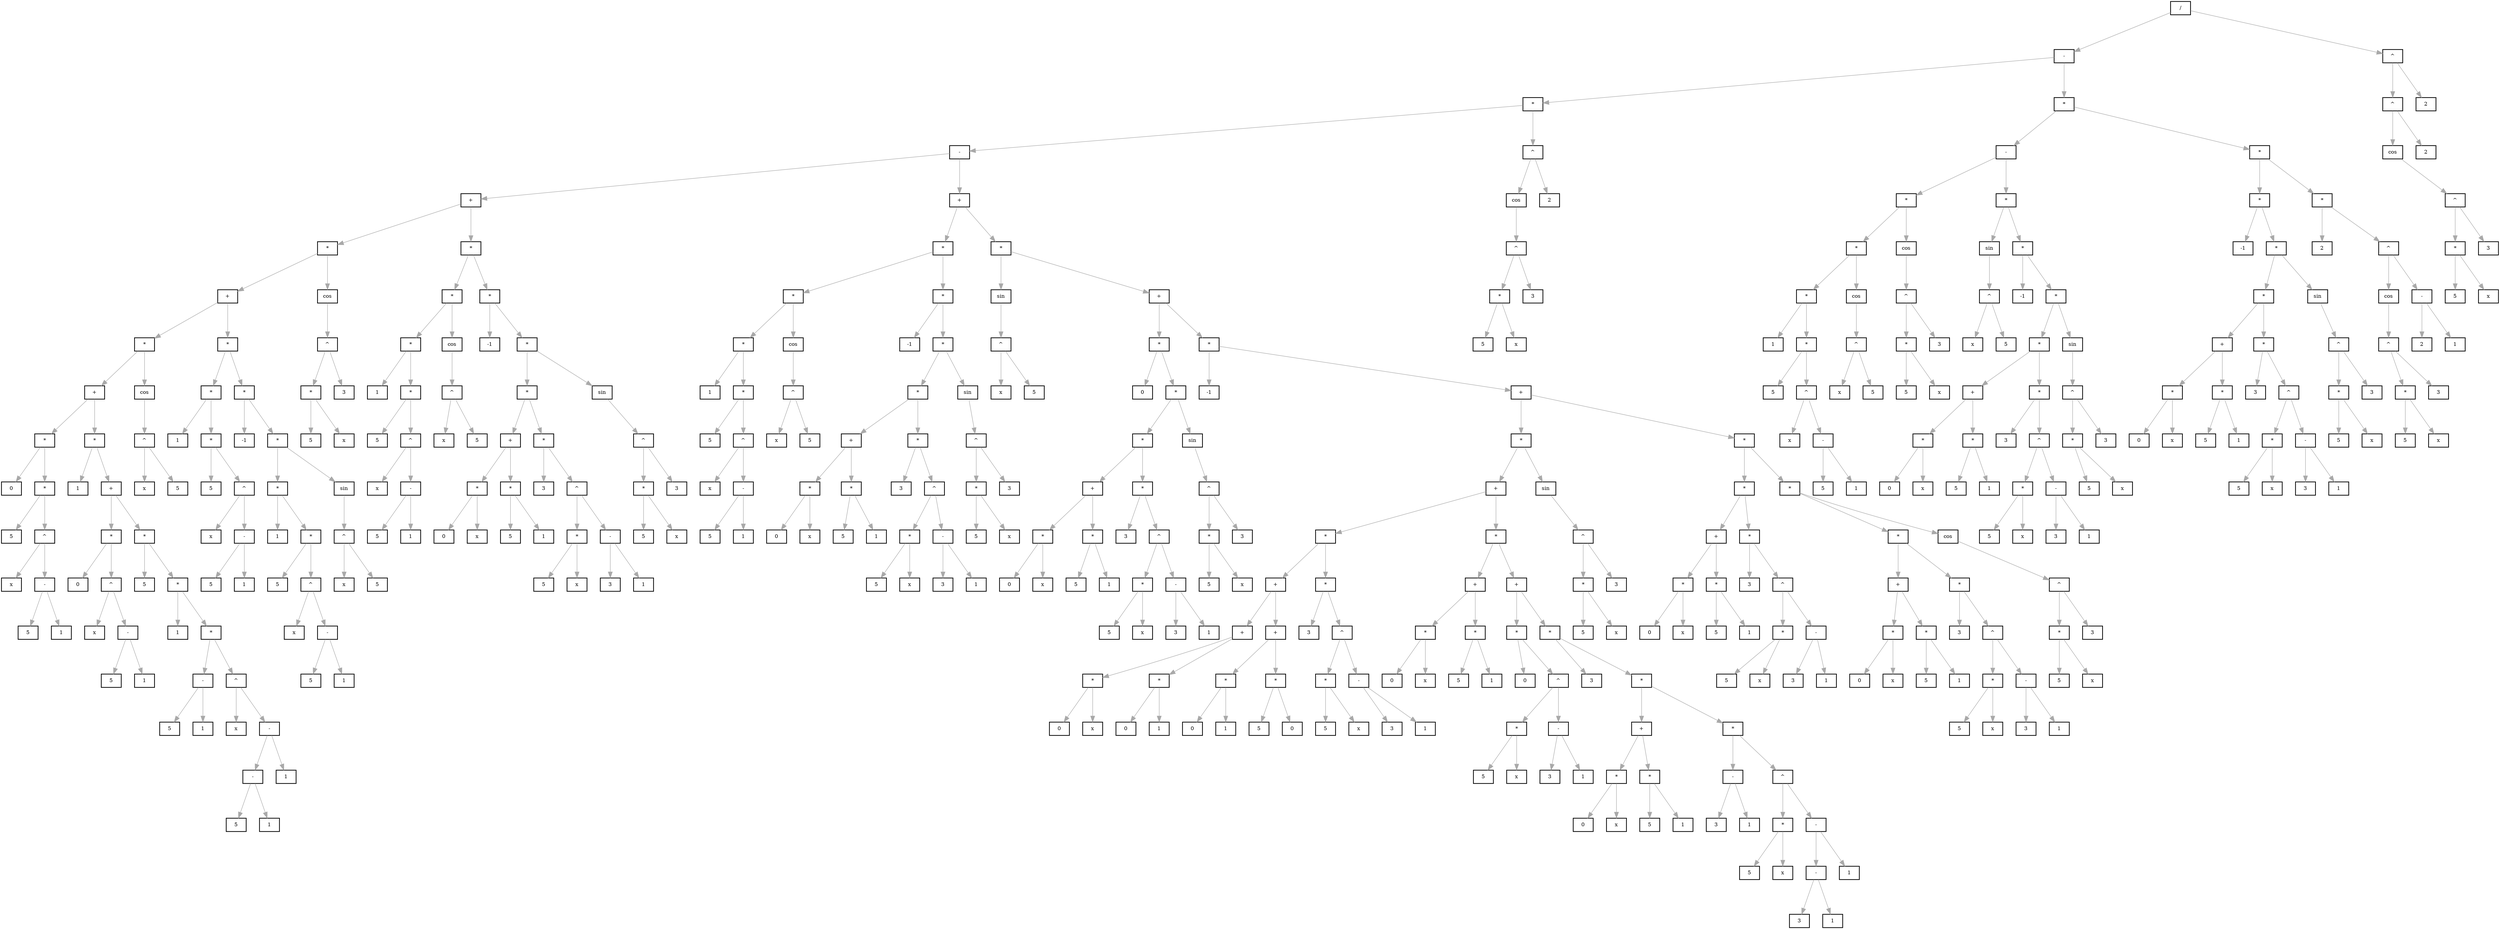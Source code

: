 	digraph
	{
		edge [color     = darkgrey]
		edge [arrowsize = 1.6]
		edge [penwidth  = 1.2]

		graph [penwidth = 2]
		graph [ranksep  = 1.3]
		graph [nodesep  = 0.5]
		graph [style    = "filled"]
		graph [color    = green, fillcolor = lightgreen]

		node [penwidth = 2]
		node [shape    = box]
		node [color    = black, fillcolor = white]

		compound  = true;
		newrank   = true;

		Node0x6000001d9180[label = "/"]
		Node0x6000001d9180 -> Node0x6000001da1a0

		Node0x6000001da1a0[label = "-"]
		Node0x6000001da1a0 -> Node0x6000001d9a80

		Node0x6000001d9a80[label = "*"]
		Node0x6000001d9a80 -> Node0x6000001d9940

		Node0x6000001d9940[label = "-"]
		Node0x6000001d9940 -> Node0x6000001d9160

		Node0x6000001d9160[label = "+"]
		Node0x6000001d9160 -> Node0x6000001da440

		Node0x6000001da440[label = "*"]
		Node0x6000001da440 -> Node0x6000001d99a0

		Node0x6000001d99a0[label = "+"]
		Node0x6000001d99a0 -> Node0x6000001da720

		Node0x6000001da720[label = "*"]
		Node0x6000001da720 -> Node0x6000001da300

		Node0x6000001da300[label = "+"]
		Node0x6000001da300 -> Node0x6000001da9c0

		Node0x6000001da9c0[label = "*"]
		Node0x6000001da9c0 -> Node0x6000001da360

		Node0x6000001da360[label = "0"]
		Node0x6000001da9c0 -> Node0x6000001da8e0

		Node0x6000001da8e0[label = "*"]
		Node0x6000001da8e0 -> Node0x6000001da900

		Node0x6000001da900[label = "5"]
		Node0x6000001da8e0 -> Node0x6000001da920

		Node0x6000001da920[label = "^"]
		Node0x6000001da920 -> Node0x6000001da940

		Node0x6000001da940[label = "x"]
		Node0x6000001da920 -> Node0x6000001da960

		Node0x6000001da960[label = "-"]
		Node0x6000001da960 -> Node0x6000001da980

		Node0x6000001da980[label = "5"]
		Node0x6000001da960 -> Node0x6000001da9a0

		Node0x6000001da9a0[label = "1"]
		Node0x6000001da300 -> Node0x6000001daa40

		Node0x6000001daa40[label = "*"]
		Node0x6000001daa40 -> Node0x6000001da9e0

		Node0x6000001da9e0[label = "1"]
		Node0x6000001daa40 -> Node0x6000001daa20

		Node0x6000001daa20[label = "+"]
		Node0x6000001daa20 -> Node0x6000001dab00

		Node0x6000001dab00[label = "*"]
		Node0x6000001dab00 -> Node0x6000001da8c0

		Node0x6000001da8c0[label = "0"]
		Node0x6000001dab00 -> Node0x6000001da680

		Node0x6000001da680[label = "^"]
		Node0x6000001da680 -> Node0x6000001daa80

		Node0x6000001daa80[label = "x"]
		Node0x6000001da680 -> Node0x6000001daaa0

		Node0x6000001daaa0[label = "-"]
		Node0x6000001daaa0 -> Node0x6000001daac0

		Node0x6000001daac0[label = "5"]
		Node0x6000001daaa0 -> Node0x6000001daae0

		Node0x6000001daae0[label = "1"]
		Node0x6000001daa20 -> Node0x6000001dab80

		Node0x6000001dab80[label = "*"]
		Node0x6000001dab80 -> Node0x6000001dab20

		Node0x6000001dab20[label = "5"]
		Node0x6000001dab80 -> Node0x6000001dab60

		Node0x6000001dab60[label = "*"]
		Node0x6000001dab60 -> Node0x6000001daa60

		Node0x6000001daa60[label = "1"]
		Node0x6000001dab60 -> Node0x6000001dace0

		Node0x6000001dace0[label = "*"]
		Node0x6000001dace0 -> Node0x6000001daa00

		Node0x6000001daa00[label = "-"]
		Node0x6000001daa00 -> Node0x6000001dabc0

		Node0x6000001dabc0[label = "5"]
		Node0x6000001daa00 -> Node0x6000001dabe0

		Node0x6000001dabe0[label = "1"]
		Node0x6000001dace0 -> Node0x6000001dacc0

		Node0x6000001dacc0[label = "^"]
		Node0x6000001dacc0 -> Node0x6000001dac00

		Node0x6000001dac00[label = "x"]
		Node0x6000001dacc0 -> Node0x6000001daca0

		Node0x6000001daca0[label = "-"]
		Node0x6000001daca0 -> Node0x6000001dac20

		Node0x6000001dac20[label = "-"]
		Node0x6000001dac20 -> Node0x6000001dac40

		Node0x6000001dac40[label = "5"]
		Node0x6000001dac20 -> Node0x6000001dac60

		Node0x6000001dac60[label = "1"]
		Node0x6000001daca0 -> Node0x6000001dac80

		Node0x6000001dac80[label = "1"]
		Node0x6000001da720 -> Node0x6000001da6a0

		Node0x6000001da6a0[label = "cos"]
		Node0x6000001da6a0 -> Node0x6000001da6c0

		Node0x6000001da6c0[label = "^"]
		Node0x6000001da6c0 -> Node0x6000001da6e0

		Node0x6000001da6e0[label = "x"]
		Node0x6000001da6c0 -> Node0x6000001da700

		Node0x6000001da700[label = "5"]
		Node0x6000001d99a0 -> Node0x6000001da8a0

		Node0x6000001da8a0[label = "*"]
		Node0x6000001da8a0 -> Node0x6000001da740

		Node0x6000001da740[label = "*"]
		Node0x6000001da740 -> Node0x6000001da760

		Node0x6000001da760[label = "1"]
		Node0x6000001da740 -> Node0x6000001da780

		Node0x6000001da780[label = "*"]
		Node0x6000001da780 -> Node0x6000001da7a0

		Node0x6000001da7a0[label = "5"]
		Node0x6000001da780 -> Node0x6000001da7c0

		Node0x6000001da7c0[label = "^"]
		Node0x6000001da7c0 -> Node0x6000001da7e0

		Node0x6000001da7e0[label = "x"]
		Node0x6000001da7c0 -> Node0x6000001da800

		Node0x6000001da800[label = "-"]
		Node0x6000001da800 -> Node0x6000001da820

		Node0x6000001da820[label = "5"]
		Node0x6000001da800 -> Node0x6000001da840

		Node0x6000001da840[label = "1"]
		Node0x6000001da8a0 -> Node0x6000001da880

		Node0x6000001da880[label = "*"]
		Node0x6000001da880 -> Node0x6000001dad00

		Node0x6000001dad00[label = "-1"]
		Node0x6000001da880 -> Node0x6000001dada0

		Node0x6000001dada0[label = "*"]
		Node0x6000001dada0 -> Node0x6000001dab40

		Node0x6000001dab40[label = "*"]
		Node0x6000001dab40 -> Node0x6000001da860

		Node0x6000001da860[label = "1"]
		Node0x6000001dab40 -> Node0x6000001daea0

		Node0x6000001daea0[label = "*"]
		Node0x6000001daea0 -> Node0x6000001dade0

		Node0x6000001dade0[label = "5"]
		Node0x6000001daea0 -> Node0x6000001dae80

		Node0x6000001dae80[label = "^"]
		Node0x6000001dae80 -> Node0x6000001dae00

		Node0x6000001dae00[label = "x"]
		Node0x6000001dae80 -> Node0x6000001dae60

		Node0x6000001dae60[label = "-"]
		Node0x6000001dae60 -> Node0x6000001dae20

		Node0x6000001dae20[label = "5"]
		Node0x6000001dae60 -> Node0x6000001dae40

		Node0x6000001dae40[label = "1"]
		Node0x6000001dada0 -> Node0x6000001dad80

		Node0x6000001dad80[label = "sin"]
		Node0x6000001dad80 -> Node0x6000001dad20

		Node0x6000001dad20[label = "^"]
		Node0x6000001dad20 -> Node0x6000001dad40

		Node0x6000001dad40[label = "x"]
		Node0x6000001dad20 -> Node0x6000001dad60

		Node0x6000001dad60[label = "5"]
		Node0x6000001da440 -> Node0x6000001da380

		Node0x6000001da380[label = "cos"]
		Node0x6000001da380 -> Node0x6000001da3a0

		Node0x6000001da3a0[label = "^"]
		Node0x6000001da3a0 -> Node0x6000001da3c0

		Node0x6000001da3c0[label = "*"]
		Node0x6000001da3c0 -> Node0x6000001da3e0

		Node0x6000001da3e0[label = "5"]
		Node0x6000001da3c0 -> Node0x6000001da400

		Node0x6000001da400[label = "x"]
		Node0x6000001da3a0 -> Node0x6000001da420

		Node0x6000001da420[label = "3"]
		Node0x6000001d9160 -> Node0x6000001da660

		Node0x6000001da660[label = "*"]
		Node0x6000001da660 -> Node0x6000001da460

		Node0x6000001da460[label = "*"]
		Node0x6000001da460 -> Node0x6000001da480

		Node0x6000001da480[label = "*"]
		Node0x6000001da480 -> Node0x6000001da4a0

		Node0x6000001da4a0[label = "1"]
		Node0x6000001da480 -> Node0x6000001da4c0

		Node0x6000001da4c0[label = "*"]
		Node0x6000001da4c0 -> Node0x6000001da4e0

		Node0x6000001da4e0[label = "5"]
		Node0x6000001da4c0 -> Node0x6000001da500

		Node0x6000001da500[label = "^"]
		Node0x6000001da500 -> Node0x6000001da520

		Node0x6000001da520[label = "x"]
		Node0x6000001da500 -> Node0x6000001da540

		Node0x6000001da540[label = "-"]
		Node0x6000001da540 -> Node0x6000001da560

		Node0x6000001da560[label = "5"]
		Node0x6000001da540 -> Node0x6000001da580

		Node0x6000001da580[label = "1"]
		Node0x6000001da460 -> Node0x6000001da5a0

		Node0x6000001da5a0[label = "cos"]
		Node0x6000001da5a0 -> Node0x6000001da5c0

		Node0x6000001da5c0[label = "^"]
		Node0x6000001da5c0 -> Node0x6000001da5e0

		Node0x6000001da5e0[label = "x"]
		Node0x6000001da5c0 -> Node0x6000001da600

		Node0x6000001da600[label = "5"]
		Node0x6000001da660 -> Node0x6000001da640

		Node0x6000001da640[label = "*"]
		Node0x6000001da640 -> Node0x6000001daec0

		Node0x6000001daec0[label = "-1"]
		Node0x6000001da640 -> Node0x6000001dafa0

		Node0x6000001dafa0[label = "*"]
		Node0x6000001dafa0 -> Node0x6000001daba0

		Node0x6000001daba0[label = "*"]
		Node0x6000001daba0 -> Node0x6000001da620

		Node0x6000001da620[label = "+"]
		Node0x6000001da620 -> Node0x6000001db140

		Node0x6000001db140[label = "*"]
		Node0x6000001db140 -> Node0x6000001dadc0

		Node0x6000001dadc0[label = "0"]
		Node0x6000001db140 -> Node0x6000001db120

		Node0x6000001db120[label = "x"]
		Node0x6000001da620 -> Node0x6000001db1c0

		Node0x6000001db1c0[label = "*"]
		Node0x6000001db1c0 -> Node0x6000001db160

		Node0x6000001db160[label = "5"]
		Node0x6000001db1c0 -> Node0x6000001db1a0

		Node0x6000001db1a0[label = "1"]
		Node0x6000001daba0 -> Node0x6000001db0e0

		Node0x6000001db0e0[label = "*"]
		Node0x6000001db0e0 -> Node0x6000001dafe0

		Node0x6000001dafe0[label = "3"]
		Node0x6000001db0e0 -> Node0x6000001db0c0

		Node0x6000001db0c0[label = "^"]
		Node0x6000001db0c0 -> Node0x6000001db000

		Node0x6000001db000[label = "*"]
		Node0x6000001db000 -> Node0x6000001db020

		Node0x6000001db020[label = "5"]
		Node0x6000001db000 -> Node0x6000001db040

		Node0x6000001db040[label = "x"]
		Node0x6000001db0c0 -> Node0x6000001db0a0

		Node0x6000001db0a0[label = "-"]
		Node0x6000001db0a0 -> Node0x6000001db060

		Node0x6000001db060[label = "3"]
		Node0x6000001db0a0 -> Node0x6000001db080

		Node0x6000001db080[label = "1"]
		Node0x6000001dafa0 -> Node0x6000001daf80

		Node0x6000001daf80[label = "sin"]
		Node0x6000001daf80 -> Node0x6000001daee0

		Node0x6000001daee0[label = "^"]
		Node0x6000001daee0 -> Node0x6000001daf00

		Node0x6000001daf00[label = "*"]
		Node0x6000001daf00 -> Node0x6000001daf20

		Node0x6000001daf20[label = "5"]
		Node0x6000001daf00 -> Node0x6000001daf40

		Node0x6000001daf40[label = "x"]
		Node0x6000001daee0 -> Node0x6000001daf60

		Node0x6000001daf60[label = "3"]
		Node0x6000001d9940 -> Node0x6000001da340

		Node0x6000001da340[label = "+"]
		Node0x6000001da340 -> Node0x6000001db500

		Node0x6000001db500[label = "*"]
		Node0x6000001db500 -> Node0x6000001db180

		Node0x6000001db180[label = "*"]
		Node0x6000001db180 -> Node0x6000001da320

		Node0x6000001da320[label = "*"]
		Node0x6000001da320 -> Node0x6000001db1e0

		Node0x6000001db1e0[label = "1"]
		Node0x6000001da320 -> Node0x6000001db780

		Node0x6000001db780[label = "*"]
		Node0x6000001db780 -> Node0x6000001db6c0

		Node0x6000001db6c0[label = "5"]
		Node0x6000001db780 -> Node0x6000001db760

		Node0x6000001db760[label = "^"]
		Node0x6000001db760 -> Node0x6000001db6e0

		Node0x6000001db6e0[label = "x"]
		Node0x6000001db760 -> Node0x6000001db740

		Node0x6000001db740[label = "-"]
		Node0x6000001db740 -> Node0x6000001db700

		Node0x6000001db700[label = "5"]
		Node0x6000001db740 -> Node0x6000001db720

		Node0x6000001db720[label = "1"]
		Node0x6000001db180 -> Node0x6000001db680

		Node0x6000001db680[label = "cos"]
		Node0x6000001db680 -> Node0x6000001db620

		Node0x6000001db620[label = "^"]
		Node0x6000001db620 -> Node0x6000001db640

		Node0x6000001db640[label = "x"]
		Node0x6000001db620 -> Node0x6000001db660

		Node0x6000001db660[label = "5"]
		Node0x6000001db500 -> Node0x6000001db100

		Node0x6000001db100[label = "*"]
		Node0x6000001db100 -> Node0x6000001dafc0

		Node0x6000001dafc0[label = "-1"]
		Node0x6000001db100 -> Node0x6000001db200

		Node0x6000001db200[label = "*"]
		Node0x6000001db200 -> Node0x6000001db220

		Node0x6000001db220[label = "*"]
		Node0x6000001db220 -> Node0x6000001db240

		Node0x6000001db240[label = "+"]
		Node0x6000001db240 -> Node0x6000001db260

		Node0x6000001db260[label = "*"]
		Node0x6000001db260 -> Node0x6000001db280

		Node0x6000001db280[label = "0"]
		Node0x6000001db260 -> Node0x6000001db2a0

		Node0x6000001db2a0[label = "x"]
		Node0x6000001db240 -> Node0x6000001db2c0

		Node0x6000001db2c0[label = "*"]
		Node0x6000001db2c0 -> Node0x6000001db2e0

		Node0x6000001db2e0[label = "5"]
		Node0x6000001db2c0 -> Node0x6000001db300

		Node0x6000001db300[label = "1"]
		Node0x6000001db220 -> Node0x6000001db320

		Node0x6000001db320[label = "*"]
		Node0x6000001db320 -> Node0x6000001db340

		Node0x6000001db340[label = "3"]
		Node0x6000001db320 -> Node0x6000001db360

		Node0x6000001db360[label = "^"]
		Node0x6000001db360 -> Node0x6000001db380

		Node0x6000001db380[label = "*"]
		Node0x6000001db380 -> Node0x6000001db3a0

		Node0x6000001db3a0[label = "5"]
		Node0x6000001db380 -> Node0x6000001db3c0

		Node0x6000001db3c0[label = "x"]
		Node0x6000001db360 -> Node0x6000001db3e0

		Node0x6000001db3e0[label = "-"]
		Node0x6000001db3e0 -> Node0x6000001db400

		Node0x6000001db400[label = "3"]
		Node0x6000001db3e0 -> Node0x6000001db420

		Node0x6000001db420[label = "1"]
		Node0x6000001db200 -> Node0x6000001db440

		Node0x6000001db440[label = "sin"]
		Node0x6000001db440 -> Node0x6000001db460

		Node0x6000001db460[label = "^"]
		Node0x6000001db460 -> Node0x6000001db480

		Node0x6000001db480[label = "*"]
		Node0x6000001db480 -> Node0x6000001db4a0

		Node0x6000001db4a0[label = "5"]
		Node0x6000001db480 -> Node0x6000001db4c0

		Node0x6000001db4c0[label = "x"]
		Node0x6000001db460 -> Node0x6000001db4e0

		Node0x6000001db4e0[label = "3"]
		Node0x6000001da340 -> Node0x6000001db5e0

		Node0x6000001db5e0[label = "*"]
		Node0x6000001db5e0 -> Node0x6000001db520

		Node0x6000001db520[label = "sin"]
		Node0x6000001db520 -> Node0x6000001db540

		Node0x6000001db540[label = "^"]
		Node0x6000001db540 -> Node0x6000001db560

		Node0x6000001db560[label = "x"]
		Node0x6000001db540 -> Node0x6000001db580

		Node0x6000001db580[label = "5"]
		Node0x6000001db5e0 -> Node0x6000001db5c0

		Node0x6000001db5c0[label = "+"]
		Node0x6000001db5c0 -> Node0x6000001dbaa0

		Node0x6000001dbaa0[label = "*"]
		Node0x6000001dbaa0 -> Node0x6000001db6a0

		Node0x6000001db6a0[label = "0"]
		Node0x6000001dbaa0 -> Node0x6000001db600

		Node0x6000001db600[label = "*"]
		Node0x6000001db600 -> Node0x6000001db7c0

		Node0x6000001db7c0[label = "*"]
		Node0x6000001db7c0 -> Node0x6000001db7e0

		Node0x6000001db7e0[label = "+"]
		Node0x6000001db7e0 -> Node0x6000001db800

		Node0x6000001db800[label = "*"]
		Node0x6000001db800 -> Node0x6000001db820

		Node0x6000001db820[label = "0"]
		Node0x6000001db800 -> Node0x6000001db840

		Node0x6000001db840[label = "x"]
		Node0x6000001db7e0 -> Node0x6000001db860

		Node0x6000001db860[label = "*"]
		Node0x6000001db860 -> Node0x6000001db880

		Node0x6000001db880[label = "5"]
		Node0x6000001db860 -> Node0x6000001db8a0

		Node0x6000001db8a0[label = "1"]
		Node0x6000001db7c0 -> Node0x6000001db8c0

		Node0x6000001db8c0[label = "*"]
		Node0x6000001db8c0 -> Node0x6000001db8e0

		Node0x6000001db8e0[label = "3"]
		Node0x6000001db8c0 -> Node0x6000001db900

		Node0x6000001db900[label = "^"]
		Node0x6000001db900 -> Node0x6000001db920

		Node0x6000001db920[label = "*"]
		Node0x6000001db920 -> Node0x6000001db940

		Node0x6000001db940[label = "5"]
		Node0x6000001db920 -> Node0x6000001db960

		Node0x6000001db960[label = "x"]
		Node0x6000001db900 -> Node0x6000001db980

		Node0x6000001db980[label = "-"]
		Node0x6000001db980 -> Node0x6000001db9a0

		Node0x6000001db9a0[label = "3"]
		Node0x6000001db980 -> Node0x6000001db9c0

		Node0x6000001db9c0[label = "1"]
		Node0x6000001db600 -> Node0x6000001db9e0

		Node0x6000001db9e0[label = "sin"]
		Node0x6000001db9e0 -> Node0x6000001dba00

		Node0x6000001dba00[label = "^"]
		Node0x6000001dba00 -> Node0x6000001dba20

		Node0x6000001dba20[label = "*"]
		Node0x6000001dba20 -> Node0x6000001dba40

		Node0x6000001dba40[label = "5"]
		Node0x6000001dba20 -> Node0x6000001dba60

		Node0x6000001dba60[label = "x"]
		Node0x6000001dba00 -> Node0x6000001dba80

		Node0x6000001dba80[label = "3"]
		Node0x6000001db5c0 -> Node0x6000001dbb20

		Node0x6000001dbb20[label = "*"]
		Node0x6000001dbb20 -> Node0x6000001dbac0

		Node0x6000001dbac0[label = "-1"]
		Node0x6000001dbb20 -> Node0x6000001dbb00

		Node0x6000001dbb00[label = "+"]
		Node0x6000001dbb00 -> Node0x6000001dbc00

		Node0x6000001dbc00[label = "*"]
		Node0x6000001dbc00 -> Node0x6000001db7a0

		Node0x6000001db7a0[label = "+"]
		Node0x6000001db7a0 -> Node0x6000001dbfe0

		Node0x6000001dbfe0[label = "*"]
		Node0x6000001dbfe0 -> Node0x6000001dbae0

		Node0x6000001dbae0[label = "+"]
		Node0x6000001dbae0 -> Node0x6000001d0160

		Node0x6000001d0160[label = "+"]
		Node0x6000001d0160 -> Node0x6000001d0220

		Node0x6000001d0220[label = "*"]
		Node0x6000001d0220 -> Node0x6000001d01e0

		Node0x6000001d01e0[label = "0"]
		Node0x6000001d0220 -> Node0x6000001d0200

		Node0x6000001d0200[label = "x"]
		Node0x6000001d0160 -> Node0x6000001d02a0

		Node0x6000001d02a0[label = "*"]
		Node0x6000001d02a0 -> Node0x6000001d0240

		Node0x6000001d0240[label = "0"]
		Node0x6000001d02a0 -> Node0x6000001d0280

		Node0x6000001d0280[label = "1"]
		Node0x6000001dbae0 -> Node0x6000001d01a0

		Node0x6000001d01a0[label = "+"]
		Node0x6000001d01a0 -> Node0x6000001d0140

		Node0x6000001d0140[label = "*"]
		Node0x6000001d0140 -> Node0x6000001d0260

		Node0x6000001d0260[label = "0"]
		Node0x6000001d0140 -> Node0x6000001d01c0

		Node0x6000001d01c0[label = "1"]
		Node0x6000001d01a0 -> Node0x6000001d0340

		Node0x6000001d0340[label = "*"]
		Node0x6000001d0340 -> Node0x6000001d02e0

		Node0x6000001d02e0[label = "5"]
		Node0x6000001d0340 -> Node0x6000001d0320

		Node0x6000001d0320[label = "0"]
		Node0x6000001dbfe0 -> Node0x6000001dbec0

		Node0x6000001dbec0[label = "*"]
		Node0x6000001dbec0 -> Node0x6000001dbee0

		Node0x6000001dbee0[label = "3"]
		Node0x6000001dbec0 -> Node0x6000001dbf00

		Node0x6000001dbf00[label = "^"]
		Node0x6000001dbf00 -> Node0x6000001dbf20

		Node0x6000001dbf20[label = "*"]
		Node0x6000001dbf20 -> Node0x6000001dbf40

		Node0x6000001dbf40[label = "5"]
		Node0x6000001dbf20 -> Node0x6000001dbf60

		Node0x6000001dbf60[label = "x"]
		Node0x6000001dbf00 -> Node0x6000001dbf80

		Node0x6000001dbf80[label = "-"]
		Node0x6000001dbf80 -> Node0x6000001dbfa0

		Node0x6000001dbfa0[label = "3"]
		Node0x6000001dbf80 -> Node0x6000001dbfc0

		Node0x6000001dbfc0[label = "1"]
		Node0x6000001db7a0 -> Node0x6000001d0120

		Node0x6000001d0120[label = "*"]
		Node0x6000001d0120 -> Node0x6000001d0000

		Node0x6000001d0000[label = "+"]
		Node0x6000001d0000 -> Node0x6000001d0020

		Node0x6000001d0020[label = "*"]
		Node0x6000001d0020 -> Node0x6000001d0040

		Node0x6000001d0040[label = "0"]
		Node0x6000001d0020 -> Node0x6000001d0060

		Node0x6000001d0060[label = "x"]
		Node0x6000001d0000 -> Node0x6000001d0080

		Node0x6000001d0080[label = "*"]
		Node0x6000001d0080 -> Node0x6000001d00a0

		Node0x6000001d00a0[label = "5"]
		Node0x6000001d0080 -> Node0x6000001d00c0

		Node0x6000001d00c0[label = "1"]
		Node0x6000001d0120 -> Node0x6000001d0100

		Node0x6000001d0100[label = "+"]
		Node0x6000001d0100 -> Node0x6000001dc320

		Node0x6000001dc320[label = "*"]
		Node0x6000001dc320 -> Node0x6000001dc220

		Node0x6000001dc220[label = "0"]
		Node0x6000001dc320 -> Node0x6000001dc240

		Node0x6000001dc240[label = "^"]
		Node0x6000001dc240 -> Node0x6000001dc260

		Node0x6000001dc260[label = "*"]
		Node0x6000001dc260 -> Node0x6000001dc280

		Node0x6000001dc280[label = "5"]
		Node0x6000001dc260 -> Node0x6000001dc2a0

		Node0x6000001dc2a0[label = "x"]
		Node0x6000001dc240 -> Node0x6000001dc2c0

		Node0x6000001dc2c0[label = "-"]
		Node0x6000001dc2c0 -> Node0x6000001dc2e0

		Node0x6000001dc2e0[label = "3"]
		Node0x6000001dc2c0 -> Node0x6000001dc300

		Node0x6000001dc300[label = "1"]
		Node0x6000001d0100 -> Node0x6000001dc3a0

		Node0x6000001dc3a0[label = "*"]
		Node0x6000001dc3a0 -> Node0x6000001dc340

		Node0x6000001dc340[label = "3"]
		Node0x6000001dc3a0 -> Node0x6000001dc380

		Node0x6000001dc380[label = "*"]
		Node0x6000001dc380 -> Node0x6000001dc180

		Node0x6000001dc180[label = "+"]
		Node0x6000001dc180 -> Node0x6000001dc5c0

		Node0x6000001dc5c0[label = "*"]
		Node0x6000001dc5c0 -> Node0x6000001dc360

		Node0x6000001dc360[label = "0"]
		Node0x6000001dc5c0 -> Node0x6000001dc5a0

		Node0x6000001dc5a0[label = "x"]
		Node0x6000001dc180 -> Node0x6000001dc640

		Node0x6000001dc640[label = "*"]
		Node0x6000001dc640 -> Node0x6000001dc5e0

		Node0x6000001dc5e0[label = "5"]
		Node0x6000001dc640 -> Node0x6000001dc620

		Node0x6000001dc620[label = "1"]
		Node0x6000001dc380 -> Node0x6000001dc560

		Node0x6000001dc560[label = "*"]
		Node0x6000001dc560 -> Node0x6000001dc3e0

		Node0x6000001dc3e0[label = "-"]
		Node0x6000001dc3e0 -> Node0x6000001dc400

		Node0x6000001dc400[label = "3"]
		Node0x6000001dc3e0 -> Node0x6000001dc420

		Node0x6000001dc420[label = "1"]
		Node0x6000001dc560 -> Node0x6000001dc540

		Node0x6000001dc540[label = "^"]
		Node0x6000001dc540 -> Node0x6000001dc440

		Node0x6000001dc440[label = "*"]
		Node0x6000001dc440 -> Node0x6000001dc460

		Node0x6000001dc460[label = "5"]
		Node0x6000001dc440 -> Node0x6000001dc480

		Node0x6000001dc480[label = "x"]
		Node0x6000001dc540 -> Node0x6000001dc520

		Node0x6000001dc520[label = "-"]
		Node0x6000001dc520 -> Node0x6000001dc4a0

		Node0x6000001dc4a0[label = "-"]
		Node0x6000001dc4a0 -> Node0x6000001dc4c0

		Node0x6000001dc4c0[label = "3"]
		Node0x6000001dc4a0 -> Node0x6000001dc4e0

		Node0x6000001dc4e0[label = "1"]
		Node0x6000001dc520 -> Node0x6000001dc500

		Node0x6000001dc500[label = "1"]
		Node0x6000001dbc00 -> Node0x6000001db5a0

		Node0x6000001db5a0[label = "sin"]
		Node0x6000001db5a0 -> Node0x6000001dbb60

		Node0x6000001dbb60[label = "^"]
		Node0x6000001dbb60 -> Node0x6000001dbb80

		Node0x6000001dbb80[label = "*"]
		Node0x6000001dbb80 -> Node0x6000001dbba0

		Node0x6000001dbba0[label = "5"]
		Node0x6000001dbb80 -> Node0x6000001dbbc0

		Node0x6000001dbbc0[label = "x"]
		Node0x6000001dbb60 -> Node0x6000001dbbe0

		Node0x6000001dbbe0[label = "3"]
		Node0x6000001dbb00 -> Node0x6000001dbe80

		Node0x6000001dbe80[label = "*"]
		Node0x6000001dbe80 -> Node0x6000001dbc20

		Node0x6000001dbc20[label = "*"]
		Node0x6000001dbc20 -> Node0x6000001dbc40

		Node0x6000001dbc40[label = "+"]
		Node0x6000001dbc40 -> Node0x6000001dbc60

		Node0x6000001dbc60[label = "*"]
		Node0x6000001dbc60 -> Node0x6000001dbc80

		Node0x6000001dbc80[label = "0"]
		Node0x6000001dbc60 -> Node0x6000001dbca0

		Node0x6000001dbca0[label = "x"]
		Node0x6000001dbc40 -> Node0x6000001dbcc0

		Node0x6000001dbcc0[label = "*"]
		Node0x6000001dbcc0 -> Node0x6000001dbce0

		Node0x6000001dbce0[label = "5"]
		Node0x6000001dbcc0 -> Node0x6000001dbd00

		Node0x6000001dbd00[label = "1"]
		Node0x6000001dbc20 -> Node0x6000001dbd20

		Node0x6000001dbd20[label = "*"]
		Node0x6000001dbd20 -> Node0x6000001dbd40

		Node0x6000001dbd40[label = "3"]
		Node0x6000001dbd20 -> Node0x6000001dbd60

		Node0x6000001dbd60[label = "^"]
		Node0x6000001dbd60 -> Node0x6000001dbd80

		Node0x6000001dbd80[label = "*"]
		Node0x6000001dbd80 -> Node0x6000001dbda0

		Node0x6000001dbda0[label = "5"]
		Node0x6000001dbd80 -> Node0x6000001dbdc0

		Node0x6000001dbdc0[label = "x"]
		Node0x6000001dbd60 -> Node0x6000001dbde0

		Node0x6000001dbde0[label = "-"]
		Node0x6000001dbde0 -> Node0x6000001dbe00

		Node0x6000001dbe00[label = "3"]
		Node0x6000001dbde0 -> Node0x6000001dbe20

		Node0x6000001dbe20[label = "1"]
		Node0x6000001dbe80 -> Node0x6000001dbe60

		Node0x6000001dbe60[label = "*"]
		Node0x6000001dbe60 -> Node0x6000001d0300

		Node0x6000001d0300[label = "*"]
		Node0x6000001d0300 -> Node0x6000001d0400

		Node0x6000001d0400[label = "+"]
		Node0x6000001d0400 -> Node0x6000001d0580

		Node0x6000001d0580[label = "*"]
		Node0x6000001d0580 -> Node0x6000001d00e0

		Node0x6000001d00e0[label = "0"]
		Node0x6000001d0580 -> Node0x6000001d0560

		Node0x6000001d0560[label = "x"]
		Node0x6000001d0400 -> Node0x6000001d0600

		Node0x6000001d0600[label = "*"]
		Node0x6000001d0600 -> Node0x6000001d05a0

		Node0x6000001d05a0[label = "5"]
		Node0x6000001d0600 -> Node0x6000001d05e0

		Node0x6000001d05e0[label = "1"]
		Node0x6000001d0300 -> Node0x6000001d0520

		Node0x6000001d0520[label = "*"]
		Node0x6000001d0520 -> Node0x6000001d0420

		Node0x6000001d0420[label = "3"]
		Node0x6000001d0520 -> Node0x6000001d0500

		Node0x6000001d0500[label = "^"]
		Node0x6000001d0500 -> Node0x6000001d0440

		Node0x6000001d0440[label = "*"]
		Node0x6000001d0440 -> Node0x6000001d0460

		Node0x6000001d0460[label = "5"]
		Node0x6000001d0440 -> Node0x6000001d0480

		Node0x6000001d0480[label = "x"]
		Node0x6000001d0500 -> Node0x6000001d04e0

		Node0x6000001d04e0[label = "-"]
		Node0x6000001d04e0 -> Node0x6000001d04a0

		Node0x6000001d04a0[label = "3"]
		Node0x6000001d04e0 -> Node0x6000001d04c0

		Node0x6000001d04c0[label = "1"]
		Node0x6000001dbe60 -> Node0x6000001d03c0

		Node0x6000001d03c0[label = "cos"]
		Node0x6000001d03c0 -> Node0x6000001d02c0

		Node0x6000001d02c0[label = "^"]
		Node0x6000001d02c0 -> Node0x6000001d0360

		Node0x6000001d0360[label = "*"]
		Node0x6000001d0360 -> Node0x6000001d0180

		Node0x6000001d0180[label = "5"]
		Node0x6000001d0360 -> Node0x6000001d0380

		Node0x6000001d0380[label = "x"]
		Node0x6000001d02c0 -> Node0x6000001d03a0

		Node0x6000001d03a0[label = "3"]
		Node0x6000001d9a80 -> Node0x6000001d98c0

		Node0x6000001d98c0[label = "^"]
		Node0x6000001d98c0 -> Node0x6000001d9780

		Node0x6000001d9780[label = "cos"]
		Node0x6000001d9780 -> Node0x6000001d99c0

		Node0x6000001d99c0[label = "^"]
		Node0x6000001d99c0 -> Node0x6000001d99e0

		Node0x6000001d99e0[label = "*"]
		Node0x6000001d99e0 -> Node0x6000001d9a00

		Node0x6000001d9a00[label = "5"]
		Node0x6000001d99e0 -> Node0x6000001d9a20

		Node0x6000001d9a20[label = "x"]
		Node0x6000001d99c0 -> Node0x6000001d9a40

		Node0x6000001d9a40[label = "3"]
		Node0x6000001d98c0 -> Node0x6000001d9a60

		Node0x6000001d9a60[label = "2"]
		Node0x6000001da1a0 -> Node0x6000001da180

		Node0x6000001da180[label = "*"]
		Node0x6000001da180 -> Node0x6000001d9aa0

		Node0x6000001d9aa0[label = "-"]
		Node0x6000001d9aa0 -> Node0x6000001d9ac0

		Node0x6000001d9ac0[label = "*"]
		Node0x6000001d9ac0 -> Node0x6000001d9ae0

		Node0x6000001d9ae0[label = "*"]
		Node0x6000001d9ae0 -> Node0x6000001d9b00

		Node0x6000001d9b00[label = "*"]
		Node0x6000001d9b00 -> Node0x6000001d9b20

		Node0x6000001d9b20[label = "1"]
		Node0x6000001d9b00 -> Node0x6000001d9b40

		Node0x6000001d9b40[label = "*"]
		Node0x6000001d9b40 -> Node0x6000001d9b60

		Node0x6000001d9b60[label = "5"]
		Node0x6000001d9b40 -> Node0x6000001d9b80

		Node0x6000001d9b80[label = "^"]
		Node0x6000001d9b80 -> Node0x6000001d9ba0

		Node0x6000001d9ba0[label = "x"]
		Node0x6000001d9b80 -> Node0x6000001d9bc0

		Node0x6000001d9bc0[label = "-"]
		Node0x6000001d9bc0 -> Node0x6000001d9be0

		Node0x6000001d9be0[label = "5"]
		Node0x6000001d9bc0 -> Node0x6000001d9c00

		Node0x6000001d9c00[label = "1"]
		Node0x6000001d9ae0 -> Node0x6000001d9c20

		Node0x6000001d9c20[label = "cos"]
		Node0x6000001d9c20 -> Node0x6000001d9c40

		Node0x6000001d9c40[label = "^"]
		Node0x6000001d9c40 -> Node0x6000001d9c60

		Node0x6000001d9c60[label = "x"]
		Node0x6000001d9c40 -> Node0x6000001d9c80

		Node0x6000001d9c80[label = "5"]
		Node0x6000001d9ac0 -> Node0x6000001d9ca0

		Node0x6000001d9ca0[label = "cos"]
		Node0x6000001d9ca0 -> Node0x6000001d9cc0

		Node0x6000001d9cc0[label = "^"]
		Node0x6000001d9cc0 -> Node0x6000001d9ce0

		Node0x6000001d9ce0[label = "*"]
		Node0x6000001d9ce0 -> Node0x6000001d9d00

		Node0x6000001d9d00[label = "5"]
		Node0x6000001d9ce0 -> Node0x6000001d9d20

		Node0x6000001d9d20[label = "x"]
		Node0x6000001d9cc0 -> Node0x6000001d9d40

		Node0x6000001d9d40[label = "3"]
		Node0x6000001d9aa0 -> Node0x6000001d9d60

		Node0x6000001d9d60[label = "*"]
		Node0x6000001d9d60 -> Node0x6000001d9d80

		Node0x6000001d9d80[label = "sin"]
		Node0x6000001d9d80 -> Node0x6000001d9da0

		Node0x6000001d9da0[label = "^"]
		Node0x6000001d9da0 -> Node0x6000001d9dc0

		Node0x6000001d9dc0[label = "x"]
		Node0x6000001d9da0 -> Node0x6000001d9de0

		Node0x6000001d9de0[label = "5"]
		Node0x6000001d9d60 -> Node0x6000001d9e00

		Node0x6000001d9e00[label = "*"]
		Node0x6000001d9e00 -> Node0x6000001d9e20

		Node0x6000001d9e20[label = "-1"]
		Node0x6000001d9e00 -> Node0x6000001d9e40

		Node0x6000001d9e40[label = "*"]
		Node0x6000001d9e40 -> Node0x6000001d9e60

		Node0x6000001d9e60[label = "*"]
		Node0x6000001d9e60 -> Node0x6000001d9e80

		Node0x6000001d9e80[label = "+"]
		Node0x6000001d9e80 -> Node0x6000001d9ea0

		Node0x6000001d9ea0[label = "*"]
		Node0x6000001d9ea0 -> Node0x6000001d9ec0

		Node0x6000001d9ec0[label = "0"]
		Node0x6000001d9ea0 -> Node0x6000001d9ee0

		Node0x6000001d9ee0[label = "x"]
		Node0x6000001d9e80 -> Node0x6000001d9f00

		Node0x6000001d9f00[label = "*"]
		Node0x6000001d9f00 -> Node0x6000001d9f20

		Node0x6000001d9f20[label = "5"]
		Node0x6000001d9f00 -> Node0x6000001d9f40

		Node0x6000001d9f40[label = "1"]
		Node0x6000001d9e60 -> Node0x6000001d9f60

		Node0x6000001d9f60[label = "*"]
		Node0x6000001d9f60 -> Node0x6000001d9f80

		Node0x6000001d9f80[label = "3"]
		Node0x6000001d9f60 -> Node0x6000001d9fa0

		Node0x6000001d9fa0[label = "^"]
		Node0x6000001d9fa0 -> Node0x6000001d9fc0

		Node0x6000001d9fc0[label = "*"]
		Node0x6000001d9fc0 -> Node0x6000001d9fe0

		Node0x6000001d9fe0[label = "5"]
		Node0x6000001d9fc0 -> Node0x6000001da000

		Node0x6000001da000[label = "x"]
		Node0x6000001d9fa0 -> Node0x6000001da020

		Node0x6000001da020[label = "-"]
		Node0x6000001da020 -> Node0x6000001da040

		Node0x6000001da040[label = "3"]
		Node0x6000001da020 -> Node0x6000001da060

		Node0x6000001da060[label = "1"]
		Node0x6000001d9e40 -> Node0x6000001da080

		Node0x6000001da080[label = "sin"]
		Node0x6000001da080 -> Node0x6000001da0a0

		Node0x6000001da0a0[label = "^"]
		Node0x6000001da0a0 -> Node0x6000001da0c0

		Node0x6000001da0c0[label = "*"]
		Node0x6000001da0c0 -> Node0x6000001da0e0

		Node0x6000001da0e0[label = "5"]
		Node0x6000001da0c0 -> Node0x6000001da100

		Node0x6000001da100[label = "x"]
		Node0x6000001da0a0 -> Node0x6000001da120

		Node0x6000001da120[label = "3"]
		Node0x6000001da180 -> Node0x6000001da160

		Node0x6000001da160[label = "*"]
		Node0x6000001da160 -> Node0x6000001dc580

		Node0x6000001dc580[label = "*"]
		Node0x6000001dc580 -> Node0x6000001dc7c0

		Node0x6000001dc7c0[label = "-1"]
		Node0x6000001dc580 -> Node0x6000001dc8e0

		Node0x6000001dc8e0[label = "*"]
		Node0x6000001dc8e0 -> Node0x6000001dc800

		Node0x6000001dc800[label = "*"]
		Node0x6000001dc800 -> Node0x6000001dc600

		Node0x6000001dc600[label = "+"]
		Node0x6000001dc600 -> Node0x6000001d03e0

		Node0x6000001d03e0[label = "*"]
		Node0x6000001d03e0 -> Node0x6000001d05c0

		Node0x6000001d05c0[label = "0"]
		Node0x6000001d03e0 -> Node0x6000001d0540

		Node0x6000001d0540[label = "x"]
		Node0x6000001dc600 -> Node0x6000001d06a0

		Node0x6000001d06a0[label = "*"]
		Node0x6000001d06a0 -> Node0x6000001d0640

		Node0x6000001d0640[label = "5"]
		Node0x6000001d06a0 -> Node0x6000001d0680

		Node0x6000001d0680[label = "1"]
		Node0x6000001dc800 -> Node0x6000001dca20

		Node0x6000001dca20[label = "*"]
		Node0x6000001dca20 -> Node0x6000001dc920

		Node0x6000001dc920[label = "3"]
		Node0x6000001dca20 -> Node0x6000001dca00

		Node0x6000001dca00[label = "^"]
		Node0x6000001dca00 -> Node0x6000001dc940

		Node0x6000001dc940[label = "*"]
		Node0x6000001dc940 -> Node0x6000001dc960

		Node0x6000001dc960[label = "5"]
		Node0x6000001dc940 -> Node0x6000001dc980

		Node0x6000001dc980[label = "x"]
		Node0x6000001dca00 -> Node0x6000001dc9e0

		Node0x6000001dc9e0[label = "-"]
		Node0x6000001dc9e0 -> Node0x6000001dc9a0

		Node0x6000001dc9a0[label = "3"]
		Node0x6000001dc9e0 -> Node0x6000001dc9c0

		Node0x6000001dc9c0[label = "1"]
		Node0x6000001dc8e0 -> Node0x6000001dc8c0

		Node0x6000001dc8c0[label = "sin"]
		Node0x6000001dc8c0 -> Node0x6000001dc820

		Node0x6000001dc820[label = "^"]
		Node0x6000001dc820 -> Node0x6000001dc840

		Node0x6000001dc840[label = "*"]
		Node0x6000001dc840 -> Node0x6000001dc860

		Node0x6000001dc860[label = "5"]
		Node0x6000001dc840 -> Node0x6000001dc880

		Node0x6000001dc880[label = "x"]
		Node0x6000001dc820 -> Node0x6000001dc8a0

		Node0x6000001dc8a0[label = "3"]
		Node0x6000001da160 -> Node0x6000001dc7a0

		Node0x6000001dc7a0[label = "*"]
		Node0x6000001dc7a0 -> Node0x6000001dc660

		Node0x6000001dc660[label = "2"]
		Node0x6000001dc7a0 -> Node0x6000001dc780

		Node0x6000001dc780[label = "^"]
		Node0x6000001dc780 -> Node0x6000001dc3c0

		Node0x6000001dc3c0[label = "cos"]
		Node0x6000001dc3c0 -> Node0x6000001dc680

		Node0x6000001dc680[label = "^"]
		Node0x6000001dc680 -> Node0x6000001dc6a0

		Node0x6000001dc6a0[label = "*"]
		Node0x6000001dc6a0 -> Node0x6000001dc6c0

		Node0x6000001dc6c0[label = "5"]
		Node0x6000001dc6a0 -> Node0x6000001dc6e0

		Node0x6000001dc6e0[label = "x"]
		Node0x6000001dc680 -> Node0x6000001dc700

		Node0x6000001dc700[label = "3"]
		Node0x6000001dc780 -> Node0x6000001dc760

		Node0x6000001dc760[label = "-"]
		Node0x6000001dc760 -> Node0x6000001dc720

		Node0x6000001dc720[label = "2"]
		Node0x6000001dc760 -> Node0x6000001dc740

		Node0x6000001dc740[label = "1"]
		Node0x6000001d9180 -> Node0x6000001da2e0

		Node0x6000001da2e0[label = "^"]
		Node0x6000001da2e0 -> Node0x6000001da1c0

		Node0x6000001da1c0[label = "^"]
		Node0x6000001da1c0 -> Node0x6000001da1e0

		Node0x6000001da1e0[label = "cos"]
		Node0x6000001da1e0 -> Node0x6000001da200

		Node0x6000001da200[label = "^"]
		Node0x6000001da200 -> Node0x6000001da220

		Node0x6000001da220[label = "*"]
		Node0x6000001da220 -> Node0x6000001da240

		Node0x6000001da240[label = "5"]
		Node0x6000001da220 -> Node0x6000001da260

		Node0x6000001da260[label = "x"]
		Node0x6000001da200 -> Node0x6000001da280

		Node0x6000001da280[label = "3"]
		Node0x6000001da1c0 -> Node0x6000001da2a0

		Node0x6000001da2a0[label = "2"]
		Node0x6000001da2e0 -> Node0x6000001da2c0

		Node0x6000001da2c0[label = "2"]
	}